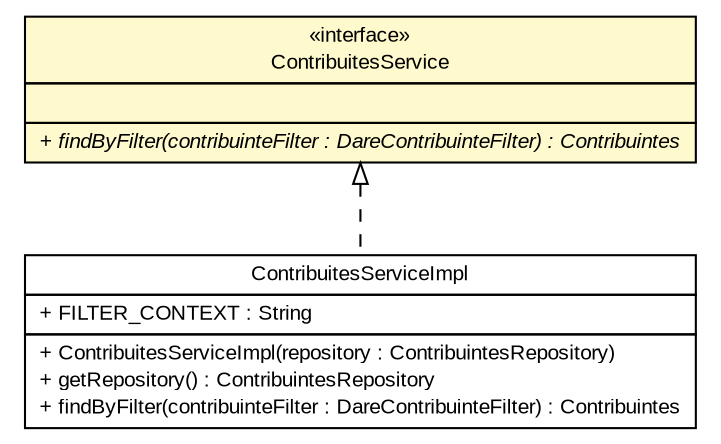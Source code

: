 #!/usr/local/bin/dot
#
# Class diagram 
# Generated by UMLGraph version R5_6 (http://www.umlgraph.org/)
#

digraph G {
	edge [fontname="arial",fontsize=10,labelfontname="arial",labelfontsize=10];
	node [fontname="arial",fontsize=10,shape=plaintext];
	nodesep=0.25;
	ranksep=0.5;
	// br.gov.to.sefaz.arr.dare.service.ContribuitesService
	c50383 [label=<<table title="br.gov.to.sefaz.arr.dare.service.ContribuitesService" border="0" cellborder="1" cellspacing="0" cellpadding="2" port="p" bgcolor="lemonChiffon" href="./ContribuitesService.html">
		<tr><td><table border="0" cellspacing="0" cellpadding="1">
<tr><td align="center" balign="center"> &#171;interface&#187; </td></tr>
<tr><td align="center" balign="center"> ContribuitesService </td></tr>
		</table></td></tr>
		<tr><td><table border="0" cellspacing="0" cellpadding="1">
<tr><td align="left" balign="left">  </td></tr>
		</table></td></tr>
		<tr><td><table border="0" cellspacing="0" cellpadding="1">
<tr><td align="left" balign="left"><font face="arial italic" point-size="10.0"> + findByFilter(contribuinteFilter : DareContribuinteFilter) : Contribuintes </font></td></tr>
		</table></td></tr>
		</table>>, URL="./ContribuitesService.html", fontname="arial", fontcolor="black", fontsize=10.0];
	// br.gov.to.sefaz.arr.dare.service.impl.ContribuitesServiceImpl
	c50392 [label=<<table title="br.gov.to.sefaz.arr.dare.service.impl.ContribuitesServiceImpl" border="0" cellborder="1" cellspacing="0" cellpadding="2" port="p" href="./impl/ContribuitesServiceImpl.html">
		<tr><td><table border="0" cellspacing="0" cellpadding="1">
<tr><td align="center" balign="center"> ContribuitesServiceImpl </td></tr>
		</table></td></tr>
		<tr><td><table border="0" cellspacing="0" cellpadding="1">
<tr><td align="left" balign="left"> + FILTER_CONTEXT : String </td></tr>
		</table></td></tr>
		<tr><td><table border="0" cellspacing="0" cellpadding="1">
<tr><td align="left" balign="left"> + ContribuitesServiceImpl(repository : ContribuintesRepository) </td></tr>
<tr><td align="left" balign="left"> + getRepository() : ContribuintesRepository </td></tr>
<tr><td align="left" balign="left"> + findByFilter(contribuinteFilter : DareContribuinteFilter) : Contribuintes </td></tr>
		</table></td></tr>
		</table>>, URL="./impl/ContribuitesServiceImpl.html", fontname="arial", fontcolor="black", fontsize=10.0];
	//br.gov.to.sefaz.arr.dare.service.impl.ContribuitesServiceImpl implements br.gov.to.sefaz.arr.dare.service.ContribuitesService
	c50383:p -> c50392:p [dir=back,arrowtail=empty,style=dashed];
}


